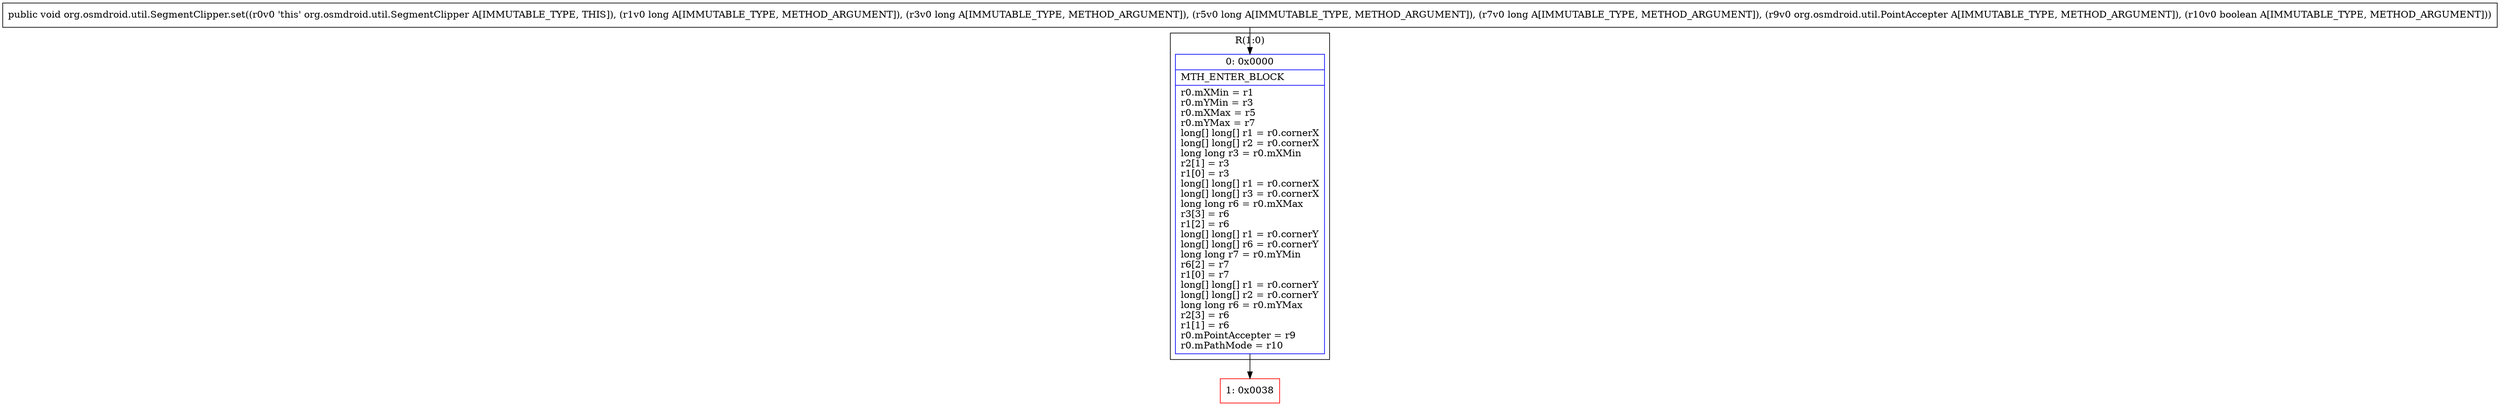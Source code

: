 digraph "CFG fororg.osmdroid.util.SegmentClipper.set(JJJJLorg\/osmdroid\/util\/PointAccepter;Z)V" {
subgraph cluster_Region_1261282337 {
label = "R(1:0)";
node [shape=record,color=blue];
Node_0 [shape=record,label="{0\:\ 0x0000|MTH_ENTER_BLOCK\l|r0.mXMin = r1\lr0.mYMin = r3\lr0.mXMax = r5\lr0.mYMax = r7\llong[] long[] r1 = r0.cornerX\llong[] long[] r2 = r0.cornerX\llong long r3 = r0.mXMin\lr2[1] = r3\lr1[0] = r3\llong[] long[] r1 = r0.cornerX\llong[] long[] r3 = r0.cornerX\llong long r6 = r0.mXMax\lr3[3] = r6\lr1[2] = r6\llong[] long[] r1 = r0.cornerY\llong[] long[] r6 = r0.cornerY\llong long r7 = r0.mYMin\lr6[2] = r7\lr1[0] = r7\llong[] long[] r1 = r0.cornerY\llong[] long[] r2 = r0.cornerY\llong long r6 = r0.mYMax\lr2[3] = r6\lr1[1] = r6\lr0.mPointAccepter = r9\lr0.mPathMode = r10\l}"];
}
Node_1 [shape=record,color=red,label="{1\:\ 0x0038}"];
MethodNode[shape=record,label="{public void org.osmdroid.util.SegmentClipper.set((r0v0 'this' org.osmdroid.util.SegmentClipper A[IMMUTABLE_TYPE, THIS]), (r1v0 long A[IMMUTABLE_TYPE, METHOD_ARGUMENT]), (r3v0 long A[IMMUTABLE_TYPE, METHOD_ARGUMENT]), (r5v0 long A[IMMUTABLE_TYPE, METHOD_ARGUMENT]), (r7v0 long A[IMMUTABLE_TYPE, METHOD_ARGUMENT]), (r9v0 org.osmdroid.util.PointAccepter A[IMMUTABLE_TYPE, METHOD_ARGUMENT]), (r10v0 boolean A[IMMUTABLE_TYPE, METHOD_ARGUMENT])) }"];
MethodNode -> Node_0;
Node_0 -> Node_1;
}

